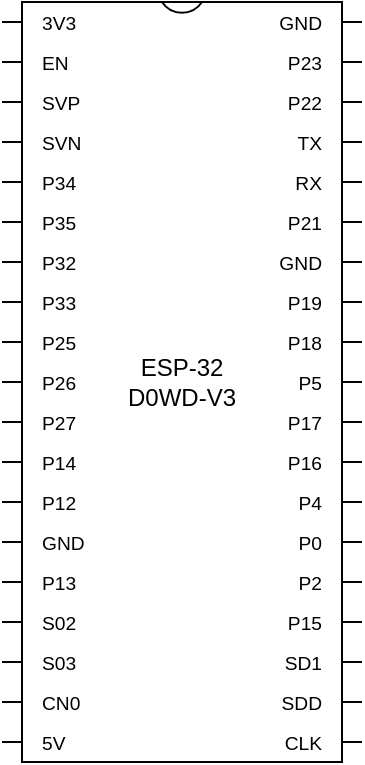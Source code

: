 <mxfile version="27.0.9">
  <diagram name="Page-1" id="rpSHB6EBel4nEAGP10sm">
    <mxGraphModel dx="786" dy="563" grid="1" gridSize="10" guides="1" tooltips="1" connect="1" arrows="0" fold="1" page="1" pageScale="1" pageWidth="1654" pageHeight="1169" math="0" shadow="0">
      <root>
        <mxCell id="0" />
        <mxCell id="1" parent="0" />
        <mxCell id="cpvBJ78Frsh6foSC-i-Q-16" value="ESP-32&lt;div&gt;D0WD-V3&lt;/div&gt;" style="shadow=0;dashed=0;align=center;html=1;strokeWidth=1;shape=mxgraph.electrical.logic_gates.dual_inline_ic;labelNames=3V3,EN,SVP,SVN,P34,P35,P32,P33,P25,P26,P27,P14,P12,GND,P13,S02,S03,CN0,5V,CLK,SDD,SD1,P15,P2,P0,P4,P16,P17,P5,P18,P19,GND,P21,RX,TX,P22,P23,GND;whiteSpace=wrap;pinSpacing=20;labelCount=38;startPin=n;pinStyle=line;pinLabelType=cust;" vertex="1" parent="1">
          <mxGeometry x="340" y="518" width="180" height="380" as="geometry" />
        </mxCell>
      </root>
    </mxGraphModel>
  </diagram>
</mxfile>
